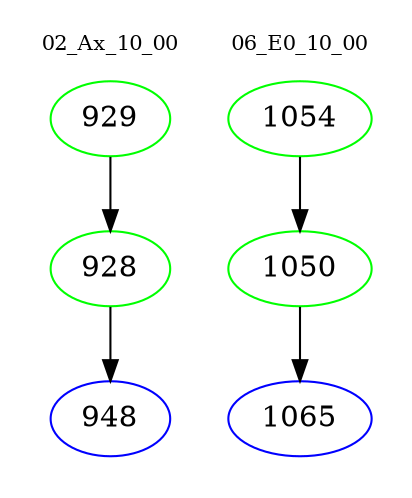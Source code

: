 digraph{
subgraph cluster_0 {
color = white
label = "02_Ax_10_00";
fontsize=10;
T0_929 [label="929", color="green"]
T0_929 -> T0_928 [color="black"]
T0_928 [label="928", color="green"]
T0_928 -> T0_948 [color="black"]
T0_948 [label="948", color="blue"]
}
subgraph cluster_1 {
color = white
label = "06_E0_10_00";
fontsize=10;
T1_1054 [label="1054", color="green"]
T1_1054 -> T1_1050 [color="black"]
T1_1050 [label="1050", color="green"]
T1_1050 -> T1_1065 [color="black"]
T1_1065 [label="1065", color="blue"]
}
}
